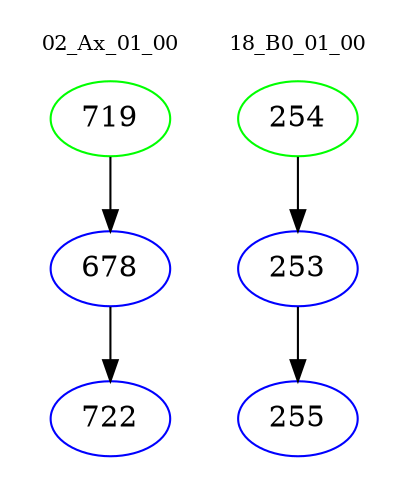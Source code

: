 digraph{
subgraph cluster_0 {
color = white
label = "02_Ax_01_00";
fontsize=10;
T0_719 [label="719", color="green"]
T0_719 -> T0_678 [color="black"]
T0_678 [label="678", color="blue"]
T0_678 -> T0_722 [color="black"]
T0_722 [label="722", color="blue"]
}
subgraph cluster_1 {
color = white
label = "18_B0_01_00";
fontsize=10;
T1_254 [label="254", color="green"]
T1_254 -> T1_253 [color="black"]
T1_253 [label="253", color="blue"]
T1_253 -> T1_255 [color="black"]
T1_255 [label="255", color="blue"]
}
}
